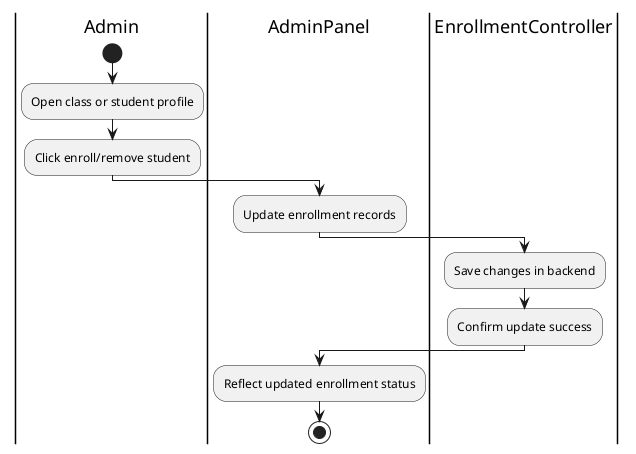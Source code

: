 @startuml ManageStudentEnrollment
|Admin|
start
:Open class or student profile;
:Click enroll/remove student;
|AdminPanel|
:Update enrollment records;
|EnrollmentController|
:Save changes in backend;
:Confirm update success;
|AdminPanel|
:Reflect updated enrollment status;
stop
@enduml